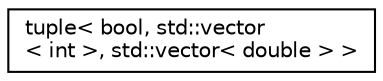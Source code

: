 digraph "Graphical Class Hierarchy"
{
 // LATEX_PDF_SIZE
  edge [fontname="Helvetica",fontsize="10",labelfontname="Helvetica",labelfontsize="10"];
  node [fontname="Helvetica",fontsize="10",shape=record];
  rankdir="LR";
  Node0 [label="tuple\< bool, std::vector\l\< int \>, std::vector\< double \> \>",height=0.2,width=0.4,color="black", fillcolor="white", style="filled",URL="$classboost_1_1tuple_3_01bool_00_01std_1_1vector_3_01int_01_4_00_01std_1_1vector_3_01double_01_4_01_4.html",tooltip=" "];
}
